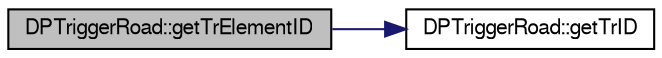 digraph "DPTriggerRoad::getTrElementID"
{
  bgcolor="transparent";
  edge [fontname="FreeSans",fontsize="10",labelfontname="FreeSans",labelfontsize="10"];
  node [fontname="FreeSans",fontsize="10",shape=record];
  rankdir="LR";
  Node1 [label="DPTriggerRoad::getTrElementID",height=0.2,width=0.4,color="black", fillcolor="grey75", style="filled" fontcolor="black"];
  Node1 -> Node2 [color="midnightblue",fontsize="10",style="solid",fontname="FreeSans"];
  Node2 [label="DPTriggerRoad::getTrID",height=0.2,width=0.4,color="black",URL="$da/d6a/classDPTriggerRoad.html#acc25221a2a9c40429be2e03dcb4d9367"];
}
